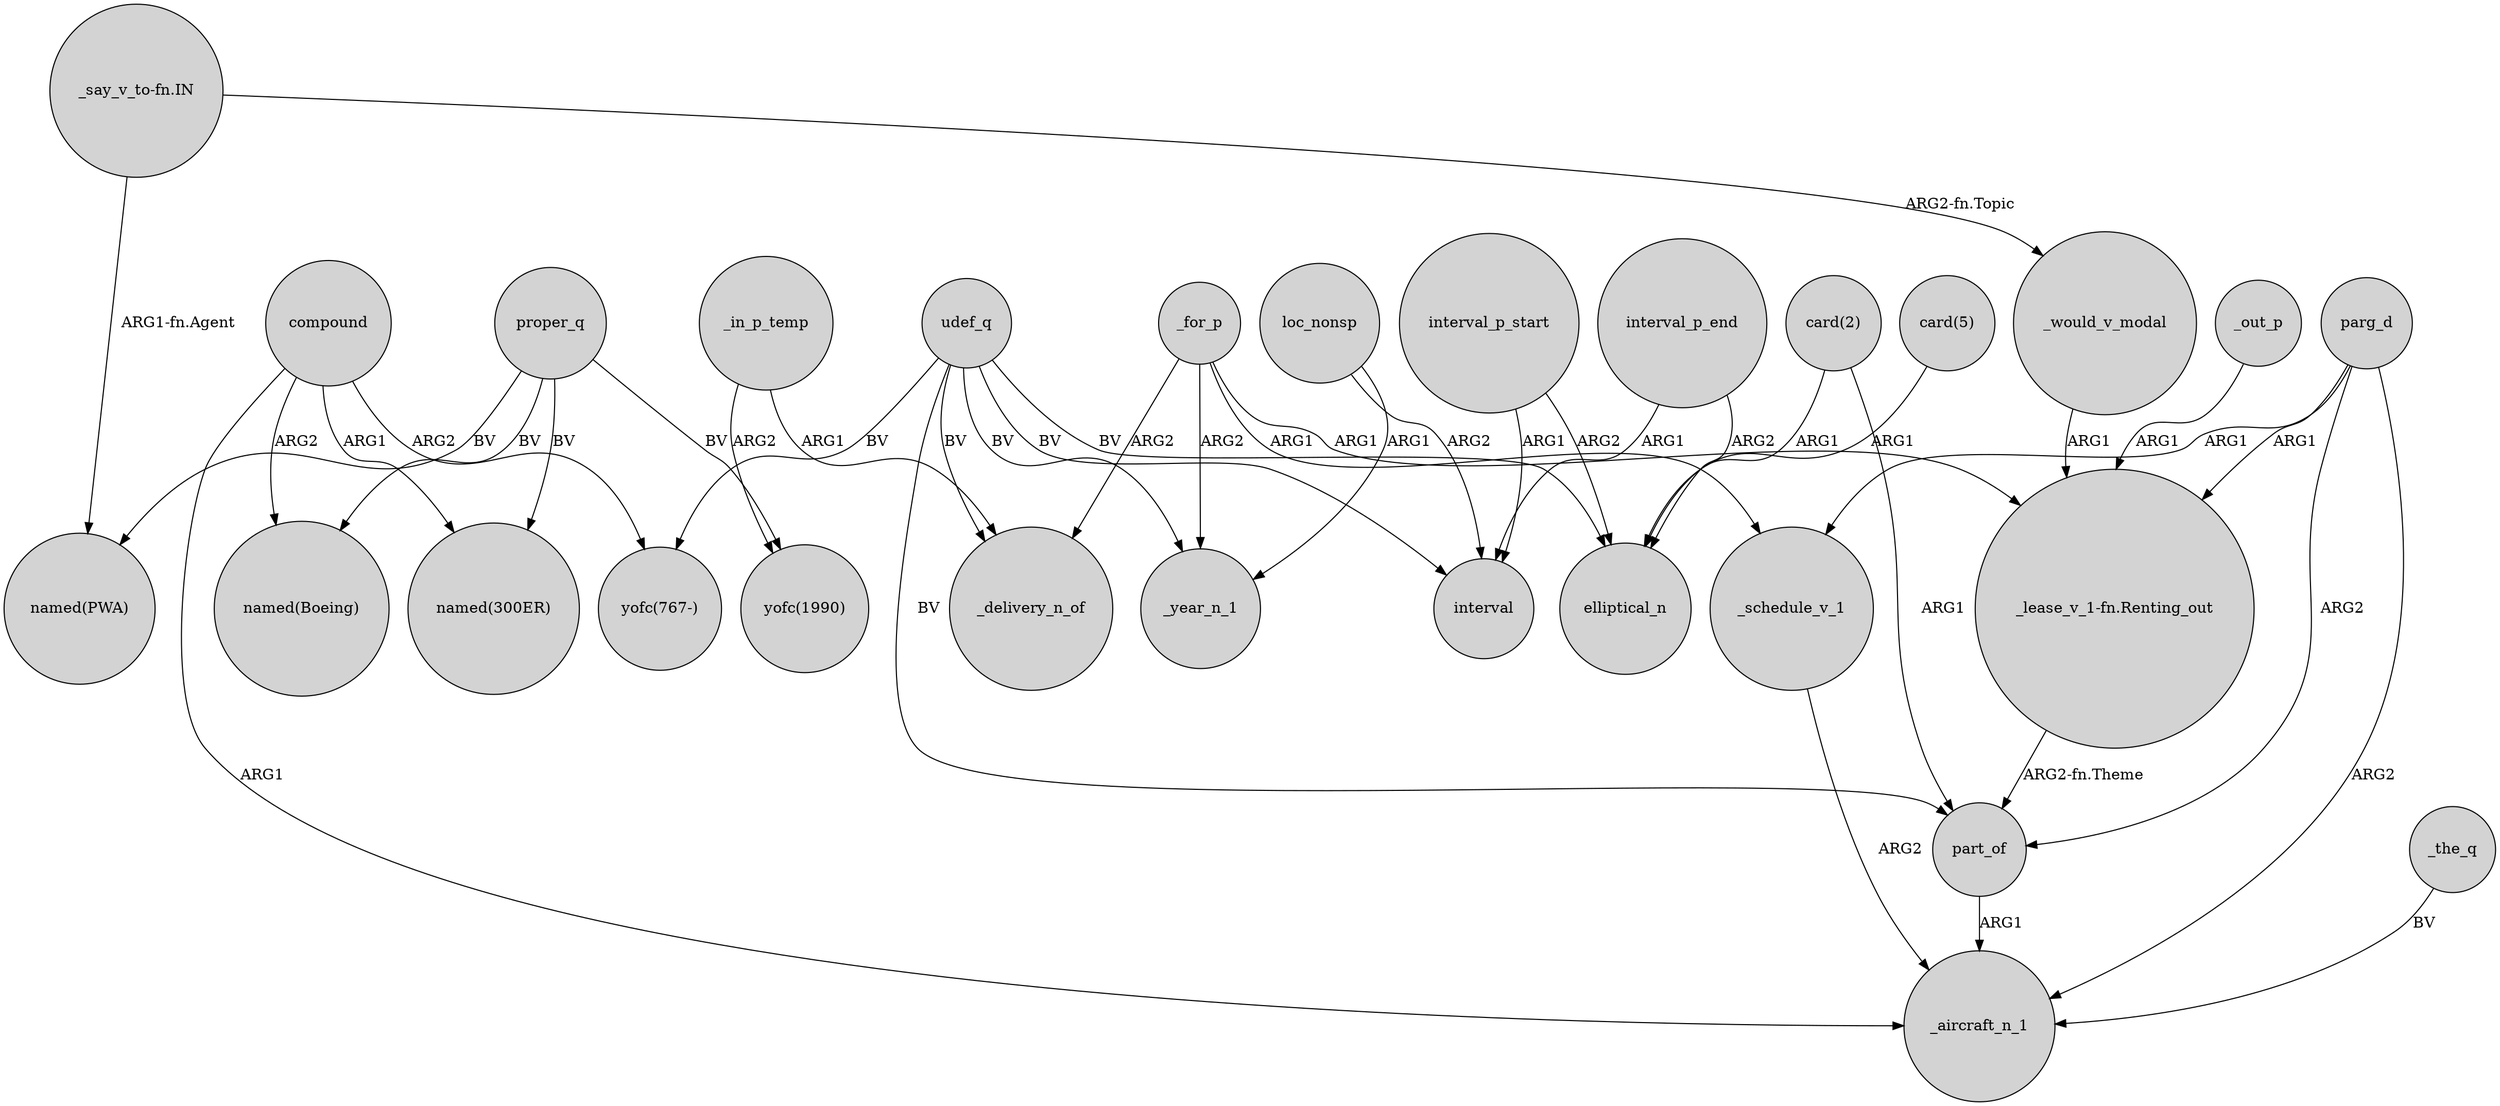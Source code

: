 digraph {
	node [shape=circle style=filled]
	"_say_v_to-fn.IN" -> _would_v_modal [label="ARG2-fn.Topic"]
	loc_nonsp -> interval [label=ARG2]
	udef_q -> part_of [label=BV]
	"_say_v_to-fn.IN" -> "named(PWA)" [label="ARG1-fn.Agent"]
	udef_q -> elliptical_n [label=BV]
	_for_p -> _year_n_1 [label=ARG2]
	_out_p -> "_lease_v_1-fn.Renting_out" [label=ARG1]
	compound -> "named(300ER)" [label=ARG1]
	udef_q -> _delivery_n_of [label=BV]
	loc_nonsp -> _year_n_1 [label=ARG1]
	"card(5)" -> elliptical_n [label=ARG1]
	compound -> _aircraft_n_1 [label=ARG1]
	interval_p_end -> elliptical_n [label=ARG2]
	proper_q -> "named(Boeing)" [label=BV]
	"card(2)" -> part_of [label=ARG1]
	interval_p_start -> elliptical_n [label=ARG2]
	_for_p -> "_lease_v_1-fn.Renting_out" [label=ARG1]
	_in_p_temp -> "yofc(1990)" [label=ARG2]
	proper_q -> "yofc(1990)" [label=BV]
	_in_p_temp -> _delivery_n_of [label=ARG1]
	proper_q -> "named(PWA)" [label=BV]
	compound -> "yofc(767-)" [label=ARG2]
	parg_d -> _aircraft_n_1 [label=ARG2]
	udef_q -> "yofc(767-)" [label=BV]
	interval_p_start -> interval [label=ARG1]
	_for_p -> _delivery_n_of [label=ARG2]
	_schedule_v_1 -> _aircraft_n_1 [label=ARG2]
	"card(2)" -> elliptical_n [label=ARG1]
	_for_p -> _schedule_v_1 [label=ARG1]
	parg_d -> "_lease_v_1-fn.Renting_out" [label=ARG1]
	interval_p_end -> interval [label=ARG1]
	part_of -> _aircraft_n_1 [label=ARG1]
	udef_q -> _year_n_1 [label=BV]
	_would_v_modal -> "_lease_v_1-fn.Renting_out" [label=ARG1]
	parg_d -> part_of [label=ARG2]
	proper_q -> "named(300ER)" [label=BV]
	compound -> "named(Boeing)" [label=ARG2]
	parg_d -> _schedule_v_1 [label=ARG1]
	"_lease_v_1-fn.Renting_out" -> part_of [label="ARG2-fn.Theme"]
	udef_q -> interval [label=BV]
	_the_q -> _aircraft_n_1 [label=BV]
}
